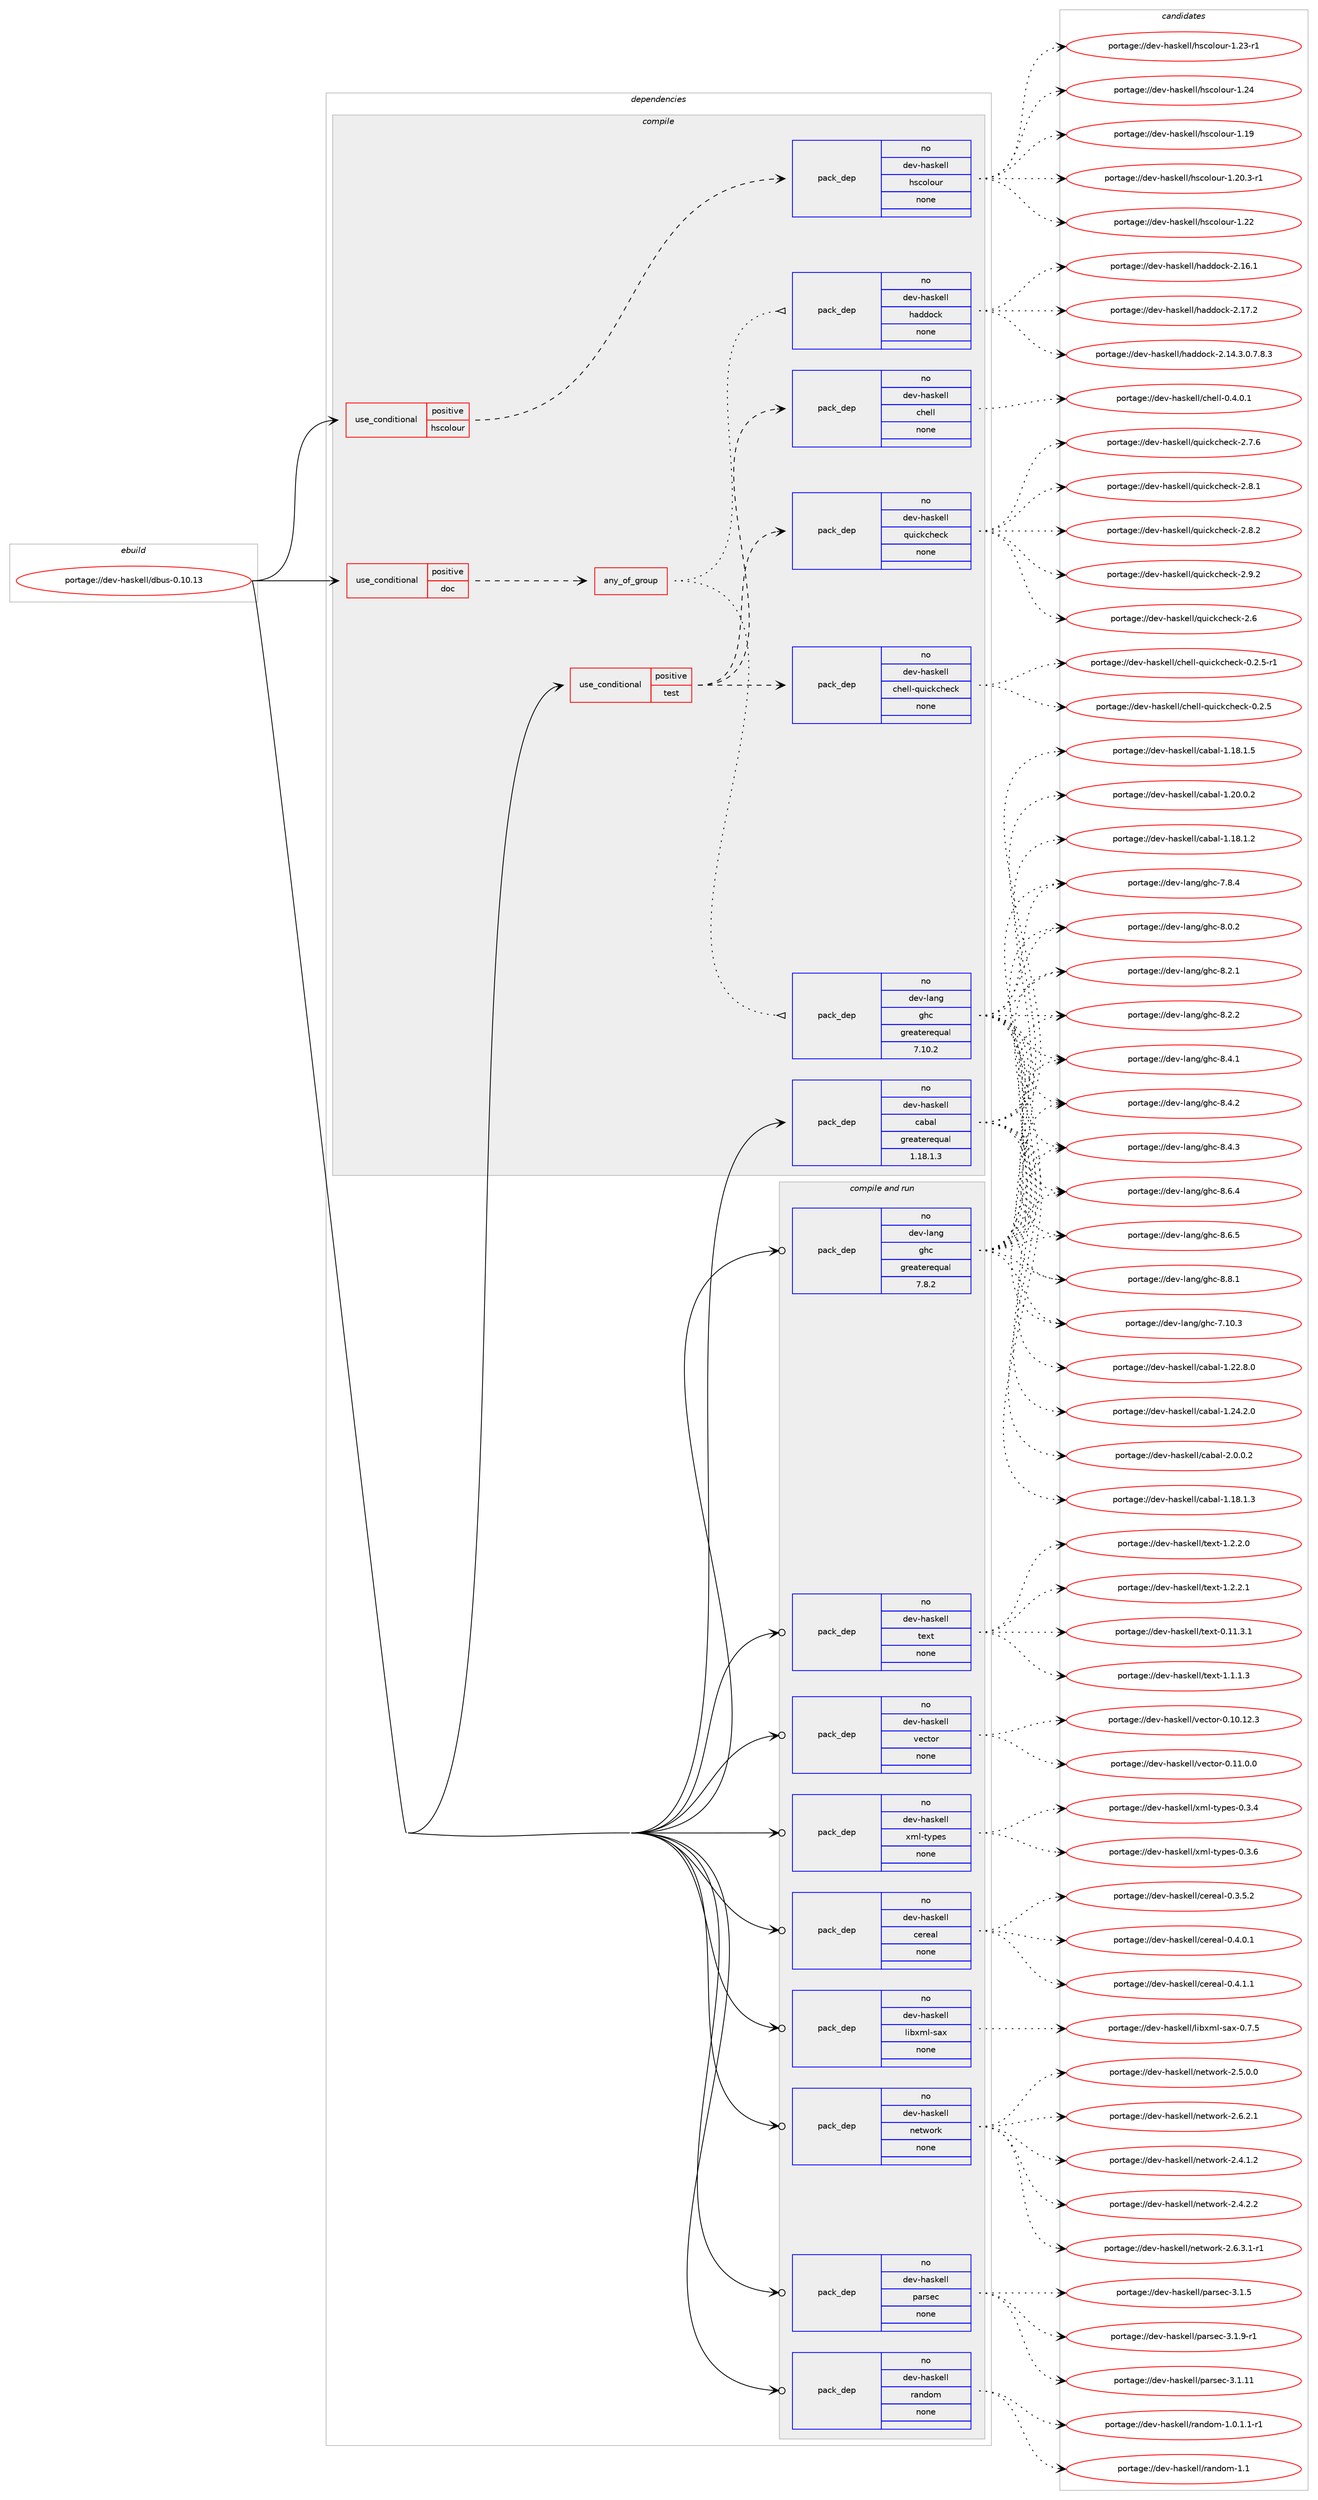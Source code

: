 digraph prolog {

# *************
# Graph options
# *************

newrank=true;
concentrate=true;
compound=true;
graph [rankdir=LR,fontname=Helvetica,fontsize=10,ranksep=1.5];#, ranksep=2.5, nodesep=0.2];
edge  [arrowhead=vee];
node  [fontname=Helvetica,fontsize=10];

# **********
# The ebuild
# **********

subgraph cluster_leftcol {
color=gray;
rank=same;
label=<<i>ebuild</i>>;
id [label="portage://dev-haskell/dbus-0.10.13", color=red, width=4, href="../dev-haskell/dbus-0.10.13.svg"];
}

# ****************
# The dependencies
# ****************

subgraph cluster_midcol {
color=gray;
label=<<i>dependencies</i>>;
subgraph cluster_compile {
fillcolor="#eeeeee";
style=filled;
label=<<i>compile</i>>;
subgraph cond14912 {
dependency66412 [label=<<TABLE BORDER="0" CELLBORDER="1" CELLSPACING="0" CELLPADDING="4"><TR><TD ROWSPAN="3" CELLPADDING="10">use_conditional</TD></TR><TR><TD>positive</TD></TR><TR><TD>doc</TD></TR></TABLE>>, shape=none, color=red];
subgraph any1581 {
dependency66413 [label=<<TABLE BORDER="0" CELLBORDER="1" CELLSPACING="0" CELLPADDING="4"><TR><TD CELLPADDING="10">any_of_group</TD></TR></TABLE>>, shape=none, color=red];subgraph pack49862 {
dependency66414 [label=<<TABLE BORDER="0" CELLBORDER="1" CELLSPACING="0" CELLPADDING="4" WIDTH="220"><TR><TD ROWSPAN="6" CELLPADDING="30">pack_dep</TD></TR><TR><TD WIDTH="110">no</TD></TR><TR><TD>dev-haskell</TD></TR><TR><TD>haddock</TD></TR><TR><TD>none</TD></TR><TR><TD></TD></TR></TABLE>>, shape=none, color=blue];
}
dependency66413:e -> dependency66414:w [weight=20,style="dotted",arrowhead="oinv"];
subgraph pack49863 {
dependency66415 [label=<<TABLE BORDER="0" CELLBORDER="1" CELLSPACING="0" CELLPADDING="4" WIDTH="220"><TR><TD ROWSPAN="6" CELLPADDING="30">pack_dep</TD></TR><TR><TD WIDTH="110">no</TD></TR><TR><TD>dev-lang</TD></TR><TR><TD>ghc</TD></TR><TR><TD>greaterequal</TD></TR><TR><TD>7.10.2</TD></TR></TABLE>>, shape=none, color=blue];
}
dependency66413:e -> dependency66415:w [weight=20,style="dotted",arrowhead="oinv"];
}
dependency66412:e -> dependency66413:w [weight=20,style="dashed",arrowhead="vee"];
}
id:e -> dependency66412:w [weight=20,style="solid",arrowhead="vee"];
subgraph cond14913 {
dependency66416 [label=<<TABLE BORDER="0" CELLBORDER="1" CELLSPACING="0" CELLPADDING="4"><TR><TD ROWSPAN="3" CELLPADDING="10">use_conditional</TD></TR><TR><TD>positive</TD></TR><TR><TD>hscolour</TD></TR></TABLE>>, shape=none, color=red];
subgraph pack49864 {
dependency66417 [label=<<TABLE BORDER="0" CELLBORDER="1" CELLSPACING="0" CELLPADDING="4" WIDTH="220"><TR><TD ROWSPAN="6" CELLPADDING="30">pack_dep</TD></TR><TR><TD WIDTH="110">no</TD></TR><TR><TD>dev-haskell</TD></TR><TR><TD>hscolour</TD></TR><TR><TD>none</TD></TR><TR><TD></TD></TR></TABLE>>, shape=none, color=blue];
}
dependency66416:e -> dependency66417:w [weight=20,style="dashed",arrowhead="vee"];
}
id:e -> dependency66416:w [weight=20,style="solid",arrowhead="vee"];
subgraph cond14914 {
dependency66418 [label=<<TABLE BORDER="0" CELLBORDER="1" CELLSPACING="0" CELLPADDING="4"><TR><TD ROWSPAN="3" CELLPADDING="10">use_conditional</TD></TR><TR><TD>positive</TD></TR><TR><TD>test</TD></TR></TABLE>>, shape=none, color=red];
subgraph pack49865 {
dependency66419 [label=<<TABLE BORDER="0" CELLBORDER="1" CELLSPACING="0" CELLPADDING="4" WIDTH="220"><TR><TD ROWSPAN="6" CELLPADDING="30">pack_dep</TD></TR><TR><TD WIDTH="110">no</TD></TR><TR><TD>dev-haskell</TD></TR><TR><TD>chell</TD></TR><TR><TD>none</TD></TR><TR><TD></TD></TR></TABLE>>, shape=none, color=blue];
}
dependency66418:e -> dependency66419:w [weight=20,style="dashed",arrowhead="vee"];
subgraph pack49866 {
dependency66420 [label=<<TABLE BORDER="0" CELLBORDER="1" CELLSPACING="0" CELLPADDING="4" WIDTH="220"><TR><TD ROWSPAN="6" CELLPADDING="30">pack_dep</TD></TR><TR><TD WIDTH="110">no</TD></TR><TR><TD>dev-haskell</TD></TR><TR><TD>chell-quickcheck</TD></TR><TR><TD>none</TD></TR><TR><TD></TD></TR></TABLE>>, shape=none, color=blue];
}
dependency66418:e -> dependency66420:w [weight=20,style="dashed",arrowhead="vee"];
subgraph pack49867 {
dependency66421 [label=<<TABLE BORDER="0" CELLBORDER="1" CELLSPACING="0" CELLPADDING="4" WIDTH="220"><TR><TD ROWSPAN="6" CELLPADDING="30">pack_dep</TD></TR><TR><TD WIDTH="110">no</TD></TR><TR><TD>dev-haskell</TD></TR><TR><TD>quickcheck</TD></TR><TR><TD>none</TD></TR><TR><TD></TD></TR></TABLE>>, shape=none, color=blue];
}
dependency66418:e -> dependency66421:w [weight=20,style="dashed",arrowhead="vee"];
}
id:e -> dependency66418:w [weight=20,style="solid",arrowhead="vee"];
subgraph pack49868 {
dependency66422 [label=<<TABLE BORDER="0" CELLBORDER="1" CELLSPACING="0" CELLPADDING="4" WIDTH="220"><TR><TD ROWSPAN="6" CELLPADDING="30">pack_dep</TD></TR><TR><TD WIDTH="110">no</TD></TR><TR><TD>dev-haskell</TD></TR><TR><TD>cabal</TD></TR><TR><TD>greaterequal</TD></TR><TR><TD>1.18.1.3</TD></TR></TABLE>>, shape=none, color=blue];
}
id:e -> dependency66422:w [weight=20,style="solid",arrowhead="vee"];
}
subgraph cluster_compileandrun {
fillcolor="#eeeeee";
style=filled;
label=<<i>compile and run</i>>;
subgraph pack49869 {
dependency66423 [label=<<TABLE BORDER="0" CELLBORDER="1" CELLSPACING="0" CELLPADDING="4" WIDTH="220"><TR><TD ROWSPAN="6" CELLPADDING="30">pack_dep</TD></TR><TR><TD WIDTH="110">no</TD></TR><TR><TD>dev-haskell</TD></TR><TR><TD>cereal</TD></TR><TR><TD>none</TD></TR><TR><TD></TD></TR></TABLE>>, shape=none, color=blue];
}
id:e -> dependency66423:w [weight=20,style="solid",arrowhead="odotvee"];
subgraph pack49870 {
dependency66424 [label=<<TABLE BORDER="0" CELLBORDER="1" CELLSPACING="0" CELLPADDING="4" WIDTH="220"><TR><TD ROWSPAN="6" CELLPADDING="30">pack_dep</TD></TR><TR><TD WIDTH="110">no</TD></TR><TR><TD>dev-haskell</TD></TR><TR><TD>libxml-sax</TD></TR><TR><TD>none</TD></TR><TR><TD></TD></TR></TABLE>>, shape=none, color=blue];
}
id:e -> dependency66424:w [weight=20,style="solid",arrowhead="odotvee"];
subgraph pack49871 {
dependency66425 [label=<<TABLE BORDER="0" CELLBORDER="1" CELLSPACING="0" CELLPADDING="4" WIDTH="220"><TR><TD ROWSPAN="6" CELLPADDING="30">pack_dep</TD></TR><TR><TD WIDTH="110">no</TD></TR><TR><TD>dev-haskell</TD></TR><TR><TD>network</TD></TR><TR><TD>none</TD></TR><TR><TD></TD></TR></TABLE>>, shape=none, color=blue];
}
id:e -> dependency66425:w [weight=20,style="solid",arrowhead="odotvee"];
subgraph pack49872 {
dependency66426 [label=<<TABLE BORDER="0" CELLBORDER="1" CELLSPACING="0" CELLPADDING="4" WIDTH="220"><TR><TD ROWSPAN="6" CELLPADDING="30">pack_dep</TD></TR><TR><TD WIDTH="110">no</TD></TR><TR><TD>dev-haskell</TD></TR><TR><TD>parsec</TD></TR><TR><TD>none</TD></TR><TR><TD></TD></TR></TABLE>>, shape=none, color=blue];
}
id:e -> dependency66426:w [weight=20,style="solid",arrowhead="odotvee"];
subgraph pack49873 {
dependency66427 [label=<<TABLE BORDER="0" CELLBORDER="1" CELLSPACING="0" CELLPADDING="4" WIDTH="220"><TR><TD ROWSPAN="6" CELLPADDING="30">pack_dep</TD></TR><TR><TD WIDTH="110">no</TD></TR><TR><TD>dev-haskell</TD></TR><TR><TD>random</TD></TR><TR><TD>none</TD></TR><TR><TD></TD></TR></TABLE>>, shape=none, color=blue];
}
id:e -> dependency66427:w [weight=20,style="solid",arrowhead="odotvee"];
subgraph pack49874 {
dependency66428 [label=<<TABLE BORDER="0" CELLBORDER="1" CELLSPACING="0" CELLPADDING="4" WIDTH="220"><TR><TD ROWSPAN="6" CELLPADDING="30">pack_dep</TD></TR><TR><TD WIDTH="110">no</TD></TR><TR><TD>dev-haskell</TD></TR><TR><TD>text</TD></TR><TR><TD>none</TD></TR><TR><TD></TD></TR></TABLE>>, shape=none, color=blue];
}
id:e -> dependency66428:w [weight=20,style="solid",arrowhead="odotvee"];
subgraph pack49875 {
dependency66429 [label=<<TABLE BORDER="0" CELLBORDER="1" CELLSPACING="0" CELLPADDING="4" WIDTH="220"><TR><TD ROWSPAN="6" CELLPADDING="30">pack_dep</TD></TR><TR><TD WIDTH="110">no</TD></TR><TR><TD>dev-haskell</TD></TR><TR><TD>vector</TD></TR><TR><TD>none</TD></TR><TR><TD></TD></TR></TABLE>>, shape=none, color=blue];
}
id:e -> dependency66429:w [weight=20,style="solid",arrowhead="odotvee"];
subgraph pack49876 {
dependency66430 [label=<<TABLE BORDER="0" CELLBORDER="1" CELLSPACING="0" CELLPADDING="4" WIDTH="220"><TR><TD ROWSPAN="6" CELLPADDING="30">pack_dep</TD></TR><TR><TD WIDTH="110">no</TD></TR><TR><TD>dev-haskell</TD></TR><TR><TD>xml-types</TD></TR><TR><TD>none</TD></TR><TR><TD></TD></TR></TABLE>>, shape=none, color=blue];
}
id:e -> dependency66430:w [weight=20,style="solid",arrowhead="odotvee"];
subgraph pack49877 {
dependency66431 [label=<<TABLE BORDER="0" CELLBORDER="1" CELLSPACING="0" CELLPADDING="4" WIDTH="220"><TR><TD ROWSPAN="6" CELLPADDING="30">pack_dep</TD></TR><TR><TD WIDTH="110">no</TD></TR><TR><TD>dev-lang</TD></TR><TR><TD>ghc</TD></TR><TR><TD>greaterequal</TD></TR><TR><TD>7.8.2</TD></TR></TABLE>>, shape=none, color=blue];
}
id:e -> dependency66431:w [weight=20,style="solid",arrowhead="odotvee"];
}
subgraph cluster_run {
fillcolor="#eeeeee";
style=filled;
label=<<i>run</i>>;
}
}

# **************
# The candidates
# **************

subgraph cluster_choices {
rank=same;
color=gray;
label=<<i>candidates</i>>;

subgraph choice49862 {
color=black;
nodesep=1;
choiceportage1001011184510497115107101108108471049710010011199107455046495246514648465546564651 [label="portage://dev-haskell/haddock-2.14.3.0.7.8.3", color=red, width=4,href="../dev-haskell/haddock-2.14.3.0.7.8.3.svg"];
choiceportage100101118451049711510710110810847104971001001119910745504649544649 [label="portage://dev-haskell/haddock-2.16.1", color=red, width=4,href="../dev-haskell/haddock-2.16.1.svg"];
choiceportage100101118451049711510710110810847104971001001119910745504649554650 [label="portage://dev-haskell/haddock-2.17.2", color=red, width=4,href="../dev-haskell/haddock-2.17.2.svg"];
dependency66414:e -> choiceportage1001011184510497115107101108108471049710010011199107455046495246514648465546564651:w [style=dotted,weight="100"];
dependency66414:e -> choiceportage100101118451049711510710110810847104971001001119910745504649544649:w [style=dotted,weight="100"];
dependency66414:e -> choiceportage100101118451049711510710110810847104971001001119910745504649554650:w [style=dotted,weight="100"];
}
subgraph choice49863 {
color=black;
nodesep=1;
choiceportage1001011184510897110103471031049945554649484651 [label="portage://dev-lang/ghc-7.10.3", color=red, width=4,href="../dev-lang/ghc-7.10.3.svg"];
choiceportage10010111845108971101034710310499455546564652 [label="portage://dev-lang/ghc-7.8.4", color=red, width=4,href="../dev-lang/ghc-7.8.4.svg"];
choiceportage10010111845108971101034710310499455646484650 [label="portage://dev-lang/ghc-8.0.2", color=red, width=4,href="../dev-lang/ghc-8.0.2.svg"];
choiceportage10010111845108971101034710310499455646504649 [label="portage://dev-lang/ghc-8.2.1", color=red, width=4,href="../dev-lang/ghc-8.2.1.svg"];
choiceportage10010111845108971101034710310499455646504650 [label="portage://dev-lang/ghc-8.2.2", color=red, width=4,href="../dev-lang/ghc-8.2.2.svg"];
choiceportage10010111845108971101034710310499455646524649 [label="portage://dev-lang/ghc-8.4.1", color=red, width=4,href="../dev-lang/ghc-8.4.1.svg"];
choiceportage10010111845108971101034710310499455646524650 [label="portage://dev-lang/ghc-8.4.2", color=red, width=4,href="../dev-lang/ghc-8.4.2.svg"];
choiceportage10010111845108971101034710310499455646524651 [label="portage://dev-lang/ghc-8.4.3", color=red, width=4,href="../dev-lang/ghc-8.4.3.svg"];
choiceportage10010111845108971101034710310499455646544652 [label="portage://dev-lang/ghc-8.6.4", color=red, width=4,href="../dev-lang/ghc-8.6.4.svg"];
choiceportage10010111845108971101034710310499455646544653 [label="portage://dev-lang/ghc-8.6.5", color=red, width=4,href="../dev-lang/ghc-8.6.5.svg"];
choiceportage10010111845108971101034710310499455646564649 [label="portage://dev-lang/ghc-8.8.1", color=red, width=4,href="../dev-lang/ghc-8.8.1.svg"];
dependency66415:e -> choiceportage1001011184510897110103471031049945554649484651:w [style=dotted,weight="100"];
dependency66415:e -> choiceportage10010111845108971101034710310499455546564652:w [style=dotted,weight="100"];
dependency66415:e -> choiceportage10010111845108971101034710310499455646484650:w [style=dotted,weight="100"];
dependency66415:e -> choiceportage10010111845108971101034710310499455646504649:w [style=dotted,weight="100"];
dependency66415:e -> choiceportage10010111845108971101034710310499455646504650:w [style=dotted,weight="100"];
dependency66415:e -> choiceportage10010111845108971101034710310499455646524649:w [style=dotted,weight="100"];
dependency66415:e -> choiceportage10010111845108971101034710310499455646524650:w [style=dotted,weight="100"];
dependency66415:e -> choiceportage10010111845108971101034710310499455646524651:w [style=dotted,weight="100"];
dependency66415:e -> choiceportage10010111845108971101034710310499455646544652:w [style=dotted,weight="100"];
dependency66415:e -> choiceportage10010111845108971101034710310499455646544653:w [style=dotted,weight="100"];
dependency66415:e -> choiceportage10010111845108971101034710310499455646564649:w [style=dotted,weight="100"];
}
subgraph choice49864 {
color=black;
nodesep=1;
choiceportage100101118451049711510710110810847104115991111081111171144549464957 [label="portage://dev-haskell/hscolour-1.19", color=red, width=4,href="../dev-haskell/hscolour-1.19.svg"];
choiceportage10010111845104971151071011081084710411599111108111117114454946504846514511449 [label="portage://dev-haskell/hscolour-1.20.3-r1", color=red, width=4,href="../dev-haskell/hscolour-1.20.3-r1.svg"];
choiceportage100101118451049711510710110810847104115991111081111171144549465050 [label="portage://dev-haskell/hscolour-1.22", color=red, width=4,href="../dev-haskell/hscolour-1.22.svg"];
choiceportage1001011184510497115107101108108471041159911110811111711445494650514511449 [label="portage://dev-haskell/hscolour-1.23-r1", color=red, width=4,href="../dev-haskell/hscolour-1.23-r1.svg"];
choiceportage100101118451049711510710110810847104115991111081111171144549465052 [label="portage://dev-haskell/hscolour-1.24", color=red, width=4,href="../dev-haskell/hscolour-1.24.svg"];
dependency66417:e -> choiceportage100101118451049711510710110810847104115991111081111171144549464957:w [style=dotted,weight="100"];
dependency66417:e -> choiceportage10010111845104971151071011081084710411599111108111117114454946504846514511449:w [style=dotted,weight="100"];
dependency66417:e -> choiceportage100101118451049711510710110810847104115991111081111171144549465050:w [style=dotted,weight="100"];
dependency66417:e -> choiceportage1001011184510497115107101108108471041159911110811111711445494650514511449:w [style=dotted,weight="100"];
dependency66417:e -> choiceportage100101118451049711510710110810847104115991111081111171144549465052:w [style=dotted,weight="100"];
}
subgraph choice49865 {
color=black;
nodesep=1;
choiceportage100101118451049711510710110810847991041011081084548465246484649 [label="portage://dev-haskell/chell-0.4.0.1", color=red, width=4,href="../dev-haskell/chell-0.4.0.1.svg"];
dependency66419:e -> choiceportage100101118451049711510710110810847991041011081084548465246484649:w [style=dotted,weight="100"];
}
subgraph choice49866 {
color=black;
nodesep=1;
choiceportage1001011184510497115107101108108479910410110810845113117105991079910410199107454846504653 [label="portage://dev-haskell/chell-quickcheck-0.2.5", color=red, width=4,href="../dev-haskell/chell-quickcheck-0.2.5.svg"];
choiceportage10010111845104971151071011081084799104101108108451131171059910799104101991074548465046534511449 [label="portage://dev-haskell/chell-quickcheck-0.2.5-r1", color=red, width=4,href="../dev-haskell/chell-quickcheck-0.2.5-r1.svg"];
dependency66420:e -> choiceportage1001011184510497115107101108108479910410110810845113117105991079910410199107454846504653:w [style=dotted,weight="100"];
dependency66420:e -> choiceportage10010111845104971151071011081084799104101108108451131171059910799104101991074548465046534511449:w [style=dotted,weight="100"];
}
subgraph choice49867 {
color=black;
nodesep=1;
choiceportage10010111845104971151071011081084711311710599107991041019910745504654 [label="portage://dev-haskell/quickcheck-2.6", color=red, width=4,href="../dev-haskell/quickcheck-2.6.svg"];
choiceportage100101118451049711510710110810847113117105991079910410199107455046554654 [label="portage://dev-haskell/quickcheck-2.7.6", color=red, width=4,href="../dev-haskell/quickcheck-2.7.6.svg"];
choiceportage100101118451049711510710110810847113117105991079910410199107455046564649 [label="portage://dev-haskell/quickcheck-2.8.1", color=red, width=4,href="../dev-haskell/quickcheck-2.8.1.svg"];
choiceportage100101118451049711510710110810847113117105991079910410199107455046564650 [label="portage://dev-haskell/quickcheck-2.8.2", color=red, width=4,href="../dev-haskell/quickcheck-2.8.2.svg"];
choiceportage100101118451049711510710110810847113117105991079910410199107455046574650 [label="portage://dev-haskell/quickcheck-2.9.2", color=red, width=4,href="../dev-haskell/quickcheck-2.9.2.svg"];
dependency66421:e -> choiceportage10010111845104971151071011081084711311710599107991041019910745504654:w [style=dotted,weight="100"];
dependency66421:e -> choiceportage100101118451049711510710110810847113117105991079910410199107455046554654:w [style=dotted,weight="100"];
dependency66421:e -> choiceportage100101118451049711510710110810847113117105991079910410199107455046564649:w [style=dotted,weight="100"];
dependency66421:e -> choiceportage100101118451049711510710110810847113117105991079910410199107455046564650:w [style=dotted,weight="100"];
dependency66421:e -> choiceportage100101118451049711510710110810847113117105991079910410199107455046574650:w [style=dotted,weight="100"];
}
subgraph choice49868 {
color=black;
nodesep=1;
choiceportage10010111845104971151071011081084799979897108454946495646494650 [label="portage://dev-haskell/cabal-1.18.1.2", color=red, width=4,href="../dev-haskell/cabal-1.18.1.2.svg"];
choiceportage10010111845104971151071011081084799979897108454946495646494651 [label="portage://dev-haskell/cabal-1.18.1.3", color=red, width=4,href="../dev-haskell/cabal-1.18.1.3.svg"];
choiceportage10010111845104971151071011081084799979897108454946495646494653 [label="portage://dev-haskell/cabal-1.18.1.5", color=red, width=4,href="../dev-haskell/cabal-1.18.1.5.svg"];
choiceportage10010111845104971151071011081084799979897108454946504846484650 [label="portage://dev-haskell/cabal-1.20.0.2", color=red, width=4,href="../dev-haskell/cabal-1.20.0.2.svg"];
choiceportage10010111845104971151071011081084799979897108454946505046564648 [label="portage://dev-haskell/cabal-1.22.8.0", color=red, width=4,href="../dev-haskell/cabal-1.22.8.0.svg"];
choiceportage10010111845104971151071011081084799979897108454946505246504648 [label="portage://dev-haskell/cabal-1.24.2.0", color=red, width=4,href="../dev-haskell/cabal-1.24.2.0.svg"];
choiceportage100101118451049711510710110810847999798971084550464846484650 [label="portage://dev-haskell/cabal-2.0.0.2", color=red, width=4,href="../dev-haskell/cabal-2.0.0.2.svg"];
dependency66422:e -> choiceportage10010111845104971151071011081084799979897108454946495646494650:w [style=dotted,weight="100"];
dependency66422:e -> choiceportage10010111845104971151071011081084799979897108454946495646494651:w [style=dotted,weight="100"];
dependency66422:e -> choiceportage10010111845104971151071011081084799979897108454946495646494653:w [style=dotted,weight="100"];
dependency66422:e -> choiceportage10010111845104971151071011081084799979897108454946504846484650:w [style=dotted,weight="100"];
dependency66422:e -> choiceportage10010111845104971151071011081084799979897108454946505046564648:w [style=dotted,weight="100"];
dependency66422:e -> choiceportage10010111845104971151071011081084799979897108454946505246504648:w [style=dotted,weight="100"];
dependency66422:e -> choiceportage100101118451049711510710110810847999798971084550464846484650:w [style=dotted,weight="100"];
}
subgraph choice49869 {
color=black;
nodesep=1;
choiceportage10010111845104971151071011081084799101114101971084548465146534650 [label="portage://dev-haskell/cereal-0.3.5.2", color=red, width=4,href="../dev-haskell/cereal-0.3.5.2.svg"];
choiceportage10010111845104971151071011081084799101114101971084548465246484649 [label="portage://dev-haskell/cereal-0.4.0.1", color=red, width=4,href="../dev-haskell/cereal-0.4.0.1.svg"];
choiceportage10010111845104971151071011081084799101114101971084548465246494649 [label="portage://dev-haskell/cereal-0.4.1.1", color=red, width=4,href="../dev-haskell/cereal-0.4.1.1.svg"];
dependency66423:e -> choiceportage10010111845104971151071011081084799101114101971084548465146534650:w [style=dotted,weight="100"];
dependency66423:e -> choiceportage10010111845104971151071011081084799101114101971084548465246484649:w [style=dotted,weight="100"];
dependency66423:e -> choiceportage10010111845104971151071011081084799101114101971084548465246494649:w [style=dotted,weight="100"];
}
subgraph choice49870 {
color=black;
nodesep=1;
choiceportage100101118451049711510710110810847108105981201091084511597120454846554653 [label="portage://dev-haskell/libxml-sax-0.7.5", color=red, width=4,href="../dev-haskell/libxml-sax-0.7.5.svg"];
dependency66424:e -> choiceportage100101118451049711510710110810847108105981201091084511597120454846554653:w [style=dotted,weight="100"];
}
subgraph choice49871 {
color=black;
nodesep=1;
choiceportage1001011184510497115107101108108471101011161191111141074550465246494650 [label="portage://dev-haskell/network-2.4.1.2", color=red, width=4,href="../dev-haskell/network-2.4.1.2.svg"];
choiceportage1001011184510497115107101108108471101011161191111141074550465246504650 [label="portage://dev-haskell/network-2.4.2.2", color=red, width=4,href="../dev-haskell/network-2.4.2.2.svg"];
choiceportage1001011184510497115107101108108471101011161191111141074550465346484648 [label="portage://dev-haskell/network-2.5.0.0", color=red, width=4,href="../dev-haskell/network-2.5.0.0.svg"];
choiceportage1001011184510497115107101108108471101011161191111141074550465446504649 [label="portage://dev-haskell/network-2.6.2.1", color=red, width=4,href="../dev-haskell/network-2.6.2.1.svg"];
choiceportage10010111845104971151071011081084711010111611911111410745504654465146494511449 [label="portage://dev-haskell/network-2.6.3.1-r1", color=red, width=4,href="../dev-haskell/network-2.6.3.1-r1.svg"];
dependency66425:e -> choiceportage1001011184510497115107101108108471101011161191111141074550465246494650:w [style=dotted,weight="100"];
dependency66425:e -> choiceportage1001011184510497115107101108108471101011161191111141074550465246504650:w [style=dotted,weight="100"];
dependency66425:e -> choiceportage1001011184510497115107101108108471101011161191111141074550465346484648:w [style=dotted,weight="100"];
dependency66425:e -> choiceportage1001011184510497115107101108108471101011161191111141074550465446504649:w [style=dotted,weight="100"];
dependency66425:e -> choiceportage10010111845104971151071011081084711010111611911111410745504654465146494511449:w [style=dotted,weight="100"];
}
subgraph choice49872 {
color=black;
nodesep=1;
choiceportage100101118451049711510710110810847112971141151019945514649464949 [label="portage://dev-haskell/parsec-3.1.11", color=red, width=4,href="../dev-haskell/parsec-3.1.11.svg"];
choiceportage1001011184510497115107101108108471129711411510199455146494653 [label="portage://dev-haskell/parsec-3.1.5", color=red, width=4,href="../dev-haskell/parsec-3.1.5.svg"];
choiceportage10010111845104971151071011081084711297114115101994551464946574511449 [label="portage://dev-haskell/parsec-3.1.9-r1", color=red, width=4,href="../dev-haskell/parsec-3.1.9-r1.svg"];
dependency66426:e -> choiceportage100101118451049711510710110810847112971141151019945514649464949:w [style=dotted,weight="100"];
dependency66426:e -> choiceportage1001011184510497115107101108108471129711411510199455146494653:w [style=dotted,weight="100"];
dependency66426:e -> choiceportage10010111845104971151071011081084711297114115101994551464946574511449:w [style=dotted,weight="100"];
}
subgraph choice49873 {
color=black;
nodesep=1;
choiceportage1001011184510497115107101108108471149711010011110945494648464946494511449 [label="portage://dev-haskell/random-1.0.1.1-r1", color=red, width=4,href="../dev-haskell/random-1.0.1.1-r1.svg"];
choiceportage1001011184510497115107101108108471149711010011110945494649 [label="portage://dev-haskell/random-1.1", color=red, width=4,href="../dev-haskell/random-1.1.svg"];
dependency66427:e -> choiceportage1001011184510497115107101108108471149711010011110945494648464946494511449:w [style=dotted,weight="100"];
dependency66427:e -> choiceportage1001011184510497115107101108108471149711010011110945494649:w [style=dotted,weight="100"];
}
subgraph choice49874 {
color=black;
nodesep=1;
choiceportage100101118451049711510710110810847116101120116454846494946514649 [label="portage://dev-haskell/text-0.11.3.1", color=red, width=4,href="../dev-haskell/text-0.11.3.1.svg"];
choiceportage1001011184510497115107101108108471161011201164549464946494651 [label="portage://dev-haskell/text-1.1.1.3", color=red, width=4,href="../dev-haskell/text-1.1.1.3.svg"];
choiceportage1001011184510497115107101108108471161011201164549465046504648 [label="portage://dev-haskell/text-1.2.2.0", color=red, width=4,href="../dev-haskell/text-1.2.2.0.svg"];
choiceportage1001011184510497115107101108108471161011201164549465046504649 [label="portage://dev-haskell/text-1.2.2.1", color=red, width=4,href="../dev-haskell/text-1.2.2.1.svg"];
dependency66428:e -> choiceportage100101118451049711510710110810847116101120116454846494946514649:w [style=dotted,weight="100"];
dependency66428:e -> choiceportage1001011184510497115107101108108471161011201164549464946494651:w [style=dotted,weight="100"];
dependency66428:e -> choiceportage1001011184510497115107101108108471161011201164549465046504648:w [style=dotted,weight="100"];
dependency66428:e -> choiceportage1001011184510497115107101108108471161011201164549465046504649:w [style=dotted,weight="100"];
}
subgraph choice49875 {
color=black;
nodesep=1;
choiceportage1001011184510497115107101108108471181019911611111445484649484649504651 [label="portage://dev-haskell/vector-0.10.12.3", color=red, width=4,href="../dev-haskell/vector-0.10.12.3.svg"];
choiceportage10010111845104971151071011081084711810199116111114454846494946484648 [label="portage://dev-haskell/vector-0.11.0.0", color=red, width=4,href="../dev-haskell/vector-0.11.0.0.svg"];
dependency66429:e -> choiceportage1001011184510497115107101108108471181019911611111445484649484649504651:w [style=dotted,weight="100"];
dependency66429:e -> choiceportage10010111845104971151071011081084711810199116111114454846494946484648:w [style=dotted,weight="100"];
}
subgraph choice49876 {
color=black;
nodesep=1;
choiceportage10010111845104971151071011081084712010910845116121112101115454846514652 [label="portage://dev-haskell/xml-types-0.3.4", color=red, width=4,href="../dev-haskell/xml-types-0.3.4.svg"];
choiceportage10010111845104971151071011081084712010910845116121112101115454846514654 [label="portage://dev-haskell/xml-types-0.3.6", color=red, width=4,href="../dev-haskell/xml-types-0.3.6.svg"];
dependency66430:e -> choiceportage10010111845104971151071011081084712010910845116121112101115454846514652:w [style=dotted,weight="100"];
dependency66430:e -> choiceportage10010111845104971151071011081084712010910845116121112101115454846514654:w [style=dotted,weight="100"];
}
subgraph choice49877 {
color=black;
nodesep=1;
choiceportage1001011184510897110103471031049945554649484651 [label="portage://dev-lang/ghc-7.10.3", color=red, width=4,href="../dev-lang/ghc-7.10.3.svg"];
choiceportage10010111845108971101034710310499455546564652 [label="portage://dev-lang/ghc-7.8.4", color=red, width=4,href="../dev-lang/ghc-7.8.4.svg"];
choiceportage10010111845108971101034710310499455646484650 [label="portage://dev-lang/ghc-8.0.2", color=red, width=4,href="../dev-lang/ghc-8.0.2.svg"];
choiceportage10010111845108971101034710310499455646504649 [label="portage://dev-lang/ghc-8.2.1", color=red, width=4,href="../dev-lang/ghc-8.2.1.svg"];
choiceportage10010111845108971101034710310499455646504650 [label="portage://dev-lang/ghc-8.2.2", color=red, width=4,href="../dev-lang/ghc-8.2.2.svg"];
choiceportage10010111845108971101034710310499455646524649 [label="portage://dev-lang/ghc-8.4.1", color=red, width=4,href="../dev-lang/ghc-8.4.1.svg"];
choiceportage10010111845108971101034710310499455646524650 [label="portage://dev-lang/ghc-8.4.2", color=red, width=4,href="../dev-lang/ghc-8.4.2.svg"];
choiceportage10010111845108971101034710310499455646524651 [label="portage://dev-lang/ghc-8.4.3", color=red, width=4,href="../dev-lang/ghc-8.4.3.svg"];
choiceportage10010111845108971101034710310499455646544652 [label="portage://dev-lang/ghc-8.6.4", color=red, width=4,href="../dev-lang/ghc-8.6.4.svg"];
choiceportage10010111845108971101034710310499455646544653 [label="portage://dev-lang/ghc-8.6.5", color=red, width=4,href="../dev-lang/ghc-8.6.5.svg"];
choiceportage10010111845108971101034710310499455646564649 [label="portage://dev-lang/ghc-8.8.1", color=red, width=4,href="../dev-lang/ghc-8.8.1.svg"];
dependency66431:e -> choiceportage1001011184510897110103471031049945554649484651:w [style=dotted,weight="100"];
dependency66431:e -> choiceportage10010111845108971101034710310499455546564652:w [style=dotted,weight="100"];
dependency66431:e -> choiceportage10010111845108971101034710310499455646484650:w [style=dotted,weight="100"];
dependency66431:e -> choiceportage10010111845108971101034710310499455646504649:w [style=dotted,weight="100"];
dependency66431:e -> choiceportage10010111845108971101034710310499455646504650:w [style=dotted,weight="100"];
dependency66431:e -> choiceportage10010111845108971101034710310499455646524649:w [style=dotted,weight="100"];
dependency66431:e -> choiceportage10010111845108971101034710310499455646524650:w [style=dotted,weight="100"];
dependency66431:e -> choiceportage10010111845108971101034710310499455646524651:w [style=dotted,weight="100"];
dependency66431:e -> choiceportage10010111845108971101034710310499455646544652:w [style=dotted,weight="100"];
dependency66431:e -> choiceportage10010111845108971101034710310499455646544653:w [style=dotted,weight="100"];
dependency66431:e -> choiceportage10010111845108971101034710310499455646564649:w [style=dotted,weight="100"];
}
}

}
